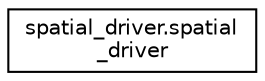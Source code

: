 digraph "Graphical Class Hierarchy"
{
  edge [fontname="Helvetica",fontsize="10",labelfontname="Helvetica",labelfontsize="10"];
  node [fontname="Helvetica",fontsize="10",shape=record];
  rankdir="LR";
  Node0 [label="spatial_driver.spatial\l_driver",height=0.2,width=0.4,color="black", fillcolor="white", style="filled",URL="$classspatial__driver_1_1spatial__driver.html",tooltip="The spatial_driver class. "];
}

